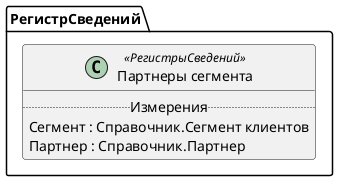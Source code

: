 ﻿@startuml ПартнерыСегмента
'!include templates.wsd
'..\include templates.wsd
class РегистрСведений.ПартнерыСегмента as "Партнеры сегмента" <<РегистрыСведений>>
{
..Измерения..
Сегмент : Справочник.Сегмент клиентов
Партнер : Справочник.Партнер
}
@enduml
